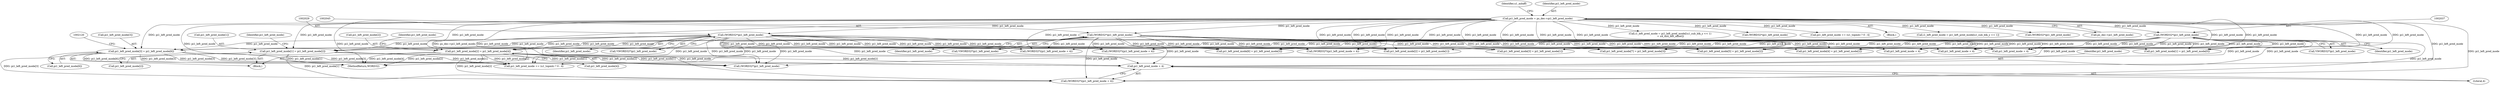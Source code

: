digraph "0_Android_a583270e1c96d307469c83dc42bd3c5f1b9ef63f@pointer" {
"1002121" [label="(Call,pi1_left_pred_mode + 4)"];
"1002036" [label="(Call,(WORD32*)pi1_left_pred_mode)"];
"1001930" [label="(Call,pi1_left_pred_mode = ps_dec->pi1_left_pred_mode)"];
"1002110" [label="(Call,pi1_left_pred_mode[3] = pi1_left_pred_mode[6])"];
"1002044" [label="(Call,(WORD32*)pi1_left_pred_mode)"];
"1002028" [label="(Call,(WORD32*)pi1_left_pred_mode)"];
"1002096" [label="(Call,pi1_left_pred_mode[1] = pi1_left_pred_mode[2])"];
"1002103" [label="(Call,pi1_left_pred_mode[2] = pi1_left_pred_mode[4])"];
"1002027" [label="(Call,*(WORD32*)pi1_left_pred_mode)"];
"1002030" [label="(Identifier,pi1_left_pred_mode)"];
"1002080" [label="(Call,(WORD32*)(pi1_left_pred_mode + 4))"];
"1001930" [label="(Call,pi1_left_pred_mode = ps_dec->pi1_left_pred_mode)"];
"1002070" [label="(Call,(WORD32*)(pi1_left_pred_mode + 4))"];
"1003254" [label="(MethodReturn,WORD32)"];
"1002273" [label="(Call,i1_left_pred_mode = pi1_left_pred_mode[(u1_sub_blk_y << 1)\n + u4_4x4_left_offset])"];
"1002121" [label="(Call,pi1_left_pred_mode + 4)"];
"1002028" [label="(Call,(WORD32*)pi1_left_pred_mode)"];
"1002050" [label="(Block,)"];
"1002179" [label="(Call,pi1_left_pred_mode += (u1_topmb) ? 0 : 4)"];
"1002125" [label="(Call,(WORD32*)pi1_left_pred_mode)"];
"1002137" [label="(Call,pi1_left_pred_mode[6] = pi1_left_pred_mode[3])"];
"1002103" [label="(Call,pi1_left_pred_mode[2] = pi1_left_pred_mode[4])"];
"1002165" [label="(Call,pi1_left_pred_mode[2] = pi1_left_pred_mode[1])"];
"1001962" [label="(Call,(WORD32*)pi1_left_pred_mode)"];
"1002158" [label="(Call,pi1_left_pred_mode[3] = pi1_left_pred_mode[1])"];
"1002035" [label="(Call,*(WORD32*)pi1_left_pred_mode)"];
"1002119" [label="(Call,(WORD32*)(pi1_left_pred_mode + 4))"];
"1002090" [label="(Call,(WORD32*)(pi1_left_pred_mode + 4))"];
"1002110" [label="(Call,pi1_left_pred_mode[3] = pi1_left_pred_mode[6])"];
"1002036" [label="(Call,(WORD32*)pi1_left_pred_mode)"];
"1002100" [label="(Call,pi1_left_pred_mode[2])"];
"1002097" [label="(Call,pi1_left_pred_mode[1])"];
"1002187" [label="(Call,pi1_left_pred_mode += (u1_topmb) ? 0 : 4)"];
"1001937" [label="(Identifier,u1_mbaff)"];
"1002105" [label="(Identifier,pi1_left_pred_mode)"];
"1002130" [label="(Call,pi1_left_pred_mode[7] = pi1_left_pred_mode[3])"];
"1002043" [label="(Call,*(WORD32*)pi1_left_pred_mode)"];
"1002104" [label="(Call,pi1_left_pred_mode[2])"];
"1002114" [label="(Call,pi1_left_pred_mode[6])"];
"1002096" [label="(Call,pi1_left_pred_mode[1] = pi1_left_pred_mode[2])"];
"1002112" [label="(Identifier,pi1_left_pred_mode)"];
"1001931" [label="(Identifier,pi1_left_pred_mode)"];
"1002122" [label="(Identifier,pi1_left_pred_mode)"];
"1001822" [label="(Block,)"];
"1002082" [label="(Call,pi1_left_pred_mode + 4)"];
"1002044" [label="(Call,(WORD32*)pi1_left_pred_mode)"];
"1002261" [label="(Call,i1_left_pred_mode = pi1_left_pred_mode[u1_sub_blk_y << 1])"];
"1002144" [label="(Call,pi1_left_pred_mode[5] = pi1_left_pred_mode[2])"];
"1002151" [label="(Call,pi1_left_pred_mode[4] = pi1_left_pred_mode[2])"];
"1002038" [label="(Identifier,pi1_left_pred_mode)"];
"1001951" [label="(Call,(WORD32*)pi1_left_pred_mode)"];
"1002107" [label="(Call,pi1_left_pred_mode[4])"];
"1002123" [label="(Literal,4)"];
"1002046" [label="(Identifier,pi1_left_pred_mode)"];
"1001932" [label="(Call,ps_dec->pi1_left_pred_mode)"];
"1002111" [label="(Call,pi1_left_pred_mode[3])"];
"1002092" [label="(Call,pi1_left_pred_mode + 4)"];
"1002072" [label="(Call,pi1_left_pred_mode + 4)"];
"1002172" [label="(Call,pi1_left_pred_mode[1] = pi1_left_pred_mode[0])"];
"1002121" -> "1002119"  [label="AST: "];
"1002121" -> "1002123"  [label="CFG: "];
"1002122" -> "1002121"  [label="AST: "];
"1002123" -> "1002121"  [label="AST: "];
"1002119" -> "1002121"  [label="CFG: "];
"1002036" -> "1002121"  [label="DDG: pi1_left_pred_mode"];
"1002110" -> "1002121"  [label="DDG: pi1_left_pred_mode[3]"];
"1002044" -> "1002121"  [label="DDG: pi1_left_pred_mode"];
"1002028" -> "1002121"  [label="DDG: pi1_left_pred_mode"];
"1001930" -> "1002121"  [label="DDG: pi1_left_pred_mode"];
"1002096" -> "1002121"  [label="DDG: pi1_left_pred_mode[1]"];
"1002103" -> "1002121"  [label="DDG: pi1_left_pred_mode[2]"];
"1002036" -> "1002035"  [label="AST: "];
"1002036" -> "1002038"  [label="CFG: "];
"1002037" -> "1002036"  [label="AST: "];
"1002038" -> "1002036"  [label="AST: "];
"1002035" -> "1002036"  [label="CFG: "];
"1001930" -> "1002036"  [label="DDG: pi1_left_pred_mode"];
"1002036" -> "1002070"  [label="DDG: pi1_left_pred_mode"];
"1002036" -> "1002072"  [label="DDG: pi1_left_pred_mode"];
"1002036" -> "1002080"  [label="DDG: pi1_left_pred_mode"];
"1002036" -> "1002082"  [label="DDG: pi1_left_pred_mode"];
"1002036" -> "1002090"  [label="DDG: pi1_left_pred_mode"];
"1002036" -> "1002092"  [label="DDG: pi1_left_pred_mode"];
"1002036" -> "1002096"  [label="DDG: pi1_left_pred_mode"];
"1002036" -> "1002103"  [label="DDG: pi1_left_pred_mode"];
"1002036" -> "1002110"  [label="DDG: pi1_left_pred_mode"];
"1002036" -> "1002119"  [label="DDG: pi1_left_pred_mode"];
"1002036" -> "1002125"  [label="DDG: pi1_left_pred_mode"];
"1002036" -> "1002130"  [label="DDG: pi1_left_pred_mode"];
"1002036" -> "1002137"  [label="DDG: pi1_left_pred_mode"];
"1002036" -> "1002144"  [label="DDG: pi1_left_pred_mode"];
"1002036" -> "1002151"  [label="DDG: pi1_left_pred_mode"];
"1002036" -> "1002158"  [label="DDG: pi1_left_pred_mode"];
"1002036" -> "1002165"  [label="DDG: pi1_left_pred_mode"];
"1002036" -> "1002172"  [label="DDG: pi1_left_pred_mode"];
"1002036" -> "1002179"  [label="DDG: pi1_left_pred_mode"];
"1001930" -> "1001822"  [label="AST: "];
"1001930" -> "1001932"  [label="CFG: "];
"1001931" -> "1001930"  [label="AST: "];
"1001932" -> "1001930"  [label="AST: "];
"1001937" -> "1001930"  [label="CFG: "];
"1001930" -> "1003254"  [label="DDG: ps_dec->pi1_left_pred_mode"];
"1001930" -> "1003254"  [label="DDG: pi1_left_pred_mode"];
"1001930" -> "1001951"  [label="DDG: pi1_left_pred_mode"];
"1001930" -> "1001962"  [label="DDG: pi1_left_pred_mode"];
"1001930" -> "1002028"  [label="DDG: pi1_left_pred_mode"];
"1001930" -> "1002044"  [label="DDG: pi1_left_pred_mode"];
"1001930" -> "1002070"  [label="DDG: pi1_left_pred_mode"];
"1001930" -> "1002072"  [label="DDG: pi1_left_pred_mode"];
"1001930" -> "1002080"  [label="DDG: pi1_left_pred_mode"];
"1001930" -> "1002082"  [label="DDG: pi1_left_pred_mode"];
"1001930" -> "1002090"  [label="DDG: pi1_left_pred_mode"];
"1001930" -> "1002092"  [label="DDG: pi1_left_pred_mode"];
"1001930" -> "1002096"  [label="DDG: pi1_left_pred_mode"];
"1001930" -> "1002103"  [label="DDG: pi1_left_pred_mode"];
"1001930" -> "1002110"  [label="DDG: pi1_left_pred_mode"];
"1001930" -> "1002119"  [label="DDG: pi1_left_pred_mode"];
"1001930" -> "1002125"  [label="DDG: pi1_left_pred_mode"];
"1001930" -> "1002130"  [label="DDG: pi1_left_pred_mode"];
"1001930" -> "1002137"  [label="DDG: pi1_left_pred_mode"];
"1001930" -> "1002144"  [label="DDG: pi1_left_pred_mode"];
"1001930" -> "1002151"  [label="DDG: pi1_left_pred_mode"];
"1001930" -> "1002158"  [label="DDG: pi1_left_pred_mode"];
"1001930" -> "1002165"  [label="DDG: pi1_left_pred_mode"];
"1001930" -> "1002172"  [label="DDG: pi1_left_pred_mode"];
"1001930" -> "1002179"  [label="DDG: pi1_left_pred_mode"];
"1001930" -> "1002187"  [label="DDG: pi1_left_pred_mode"];
"1001930" -> "1002261"  [label="DDG: pi1_left_pred_mode"];
"1001930" -> "1002273"  [label="DDG: pi1_left_pred_mode"];
"1002110" -> "1002050"  [label="AST: "];
"1002110" -> "1002114"  [label="CFG: "];
"1002111" -> "1002110"  [label="AST: "];
"1002114" -> "1002110"  [label="AST: "];
"1002120" -> "1002110"  [label="CFG: "];
"1002110" -> "1003254"  [label="DDG: pi1_left_pred_mode[6]"];
"1002110" -> "1003254"  [label="DDG: pi1_left_pred_mode[3]"];
"1002044" -> "1002110"  [label="DDG: pi1_left_pred_mode"];
"1002028" -> "1002110"  [label="DDG: pi1_left_pred_mode"];
"1002110" -> "1002119"  [label="DDG: pi1_left_pred_mode[3]"];
"1002110" -> "1002125"  [label="DDG: pi1_left_pred_mode[3]"];
"1002110" -> "1002179"  [label="DDG: pi1_left_pred_mode[3]"];
"1002044" -> "1002043"  [label="AST: "];
"1002044" -> "1002046"  [label="CFG: "];
"1002045" -> "1002044"  [label="AST: "];
"1002046" -> "1002044"  [label="AST: "];
"1002043" -> "1002044"  [label="CFG: "];
"1002044" -> "1002070"  [label="DDG: pi1_left_pred_mode"];
"1002044" -> "1002072"  [label="DDG: pi1_left_pred_mode"];
"1002044" -> "1002080"  [label="DDG: pi1_left_pred_mode"];
"1002044" -> "1002082"  [label="DDG: pi1_left_pred_mode"];
"1002044" -> "1002090"  [label="DDG: pi1_left_pred_mode"];
"1002044" -> "1002092"  [label="DDG: pi1_left_pred_mode"];
"1002044" -> "1002096"  [label="DDG: pi1_left_pred_mode"];
"1002044" -> "1002103"  [label="DDG: pi1_left_pred_mode"];
"1002044" -> "1002119"  [label="DDG: pi1_left_pred_mode"];
"1002044" -> "1002125"  [label="DDG: pi1_left_pred_mode"];
"1002044" -> "1002130"  [label="DDG: pi1_left_pred_mode"];
"1002044" -> "1002137"  [label="DDG: pi1_left_pred_mode"];
"1002044" -> "1002144"  [label="DDG: pi1_left_pred_mode"];
"1002044" -> "1002151"  [label="DDG: pi1_left_pred_mode"];
"1002044" -> "1002158"  [label="DDG: pi1_left_pred_mode"];
"1002044" -> "1002165"  [label="DDG: pi1_left_pred_mode"];
"1002044" -> "1002172"  [label="DDG: pi1_left_pred_mode"];
"1002044" -> "1002179"  [label="DDG: pi1_left_pred_mode"];
"1002028" -> "1002027"  [label="AST: "];
"1002028" -> "1002030"  [label="CFG: "];
"1002029" -> "1002028"  [label="AST: "];
"1002030" -> "1002028"  [label="AST: "];
"1002027" -> "1002028"  [label="CFG: "];
"1002028" -> "1002070"  [label="DDG: pi1_left_pred_mode"];
"1002028" -> "1002072"  [label="DDG: pi1_left_pred_mode"];
"1002028" -> "1002080"  [label="DDG: pi1_left_pred_mode"];
"1002028" -> "1002082"  [label="DDG: pi1_left_pred_mode"];
"1002028" -> "1002090"  [label="DDG: pi1_left_pred_mode"];
"1002028" -> "1002092"  [label="DDG: pi1_left_pred_mode"];
"1002028" -> "1002096"  [label="DDG: pi1_left_pred_mode"];
"1002028" -> "1002103"  [label="DDG: pi1_left_pred_mode"];
"1002028" -> "1002119"  [label="DDG: pi1_left_pred_mode"];
"1002028" -> "1002125"  [label="DDG: pi1_left_pred_mode"];
"1002028" -> "1002130"  [label="DDG: pi1_left_pred_mode"];
"1002028" -> "1002137"  [label="DDG: pi1_left_pred_mode"];
"1002028" -> "1002144"  [label="DDG: pi1_left_pred_mode"];
"1002028" -> "1002151"  [label="DDG: pi1_left_pred_mode"];
"1002028" -> "1002158"  [label="DDG: pi1_left_pred_mode"];
"1002028" -> "1002165"  [label="DDG: pi1_left_pred_mode"];
"1002028" -> "1002172"  [label="DDG: pi1_left_pred_mode"];
"1002028" -> "1002179"  [label="DDG: pi1_left_pred_mode"];
"1002096" -> "1002050"  [label="AST: "];
"1002096" -> "1002100"  [label="CFG: "];
"1002097" -> "1002096"  [label="AST: "];
"1002100" -> "1002096"  [label="AST: "];
"1002105" -> "1002096"  [label="CFG: "];
"1002096" -> "1003254"  [label="DDG: pi1_left_pred_mode[1]"];
"1002096" -> "1002119"  [label="DDG: pi1_left_pred_mode[1]"];
"1002096" -> "1002125"  [label="DDG: pi1_left_pred_mode[1]"];
"1002096" -> "1002179"  [label="DDG: pi1_left_pred_mode[1]"];
"1002103" -> "1002050"  [label="AST: "];
"1002103" -> "1002107"  [label="CFG: "];
"1002104" -> "1002103"  [label="AST: "];
"1002107" -> "1002103"  [label="AST: "];
"1002112" -> "1002103"  [label="CFG: "];
"1002103" -> "1003254"  [label="DDG: pi1_left_pred_mode[4]"];
"1002103" -> "1003254"  [label="DDG: pi1_left_pred_mode[2]"];
"1002103" -> "1002119"  [label="DDG: pi1_left_pred_mode[2]"];
"1002103" -> "1002125"  [label="DDG: pi1_left_pred_mode[2]"];
"1002103" -> "1002179"  [label="DDG: pi1_left_pred_mode[2]"];
}
